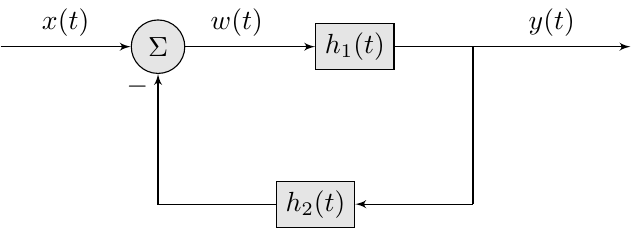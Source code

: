 \documentclass{standalone}
\usepackage{tikz}
\usetikzlibrary{calc}
\usetikzlibrary{positioning}
\usetikzlibrary{shapes,arrows,decorations.pathreplacing,decorations.markings}
\tikzstyle{block} = [draw, fill=gray!20, rectangle]
\tikzstyle{sum} = [draw, fill=gray!20, circle, node distance=1cm]
\tikzstyle{input} = [coordinate]
\tikzstyle{output} = [coordinate]
\tikzstyle{pinstyle} = [pin edge={to-,thin,black}]
\usepackage{pgfplots}
 \pgfplotsset{compat=1.13}
 \usepackage{transparent}

\begin{document}
\begin{tikzpicture}[auto, node distance=2cm,>=latex',scale=1, every node/.style={transform shape}]
    % We start by placing the blocks
    \node[block] at (4.5,0) (block1) {$h_1(t)$};

    \node[block] at (4,-2) (block2) {$h_2(t)$};
    \node[shape=coordinate] at (6,-2) (input2) {};

    \node [input, name=input] at (0,0) {};  	
    \node [shape=coordinate, name=conn] at (6,0) {};
    \draw (block1) -- (conn);
    \draw (conn) -- (input2);
    \draw [->] (input2) -- (block2);

    \node [sum, right of=input,node distance=2cm] (sum) {$\Sigma$};
    \draw [->] (block2) -| node[pos=0.95] {$-$} (sum);

    \draw [draw,->] (input) -- node {$x(t)$} (sum);
    \draw [->] (sum) -- (block1);
    \node [output, right of=conn] (output) {};
    \draw [->] (conn) -- node {$y(t)$} (output);
    \draw node at (3,0.3) {$w(t)$};
\end{tikzpicture}
\end{document}
